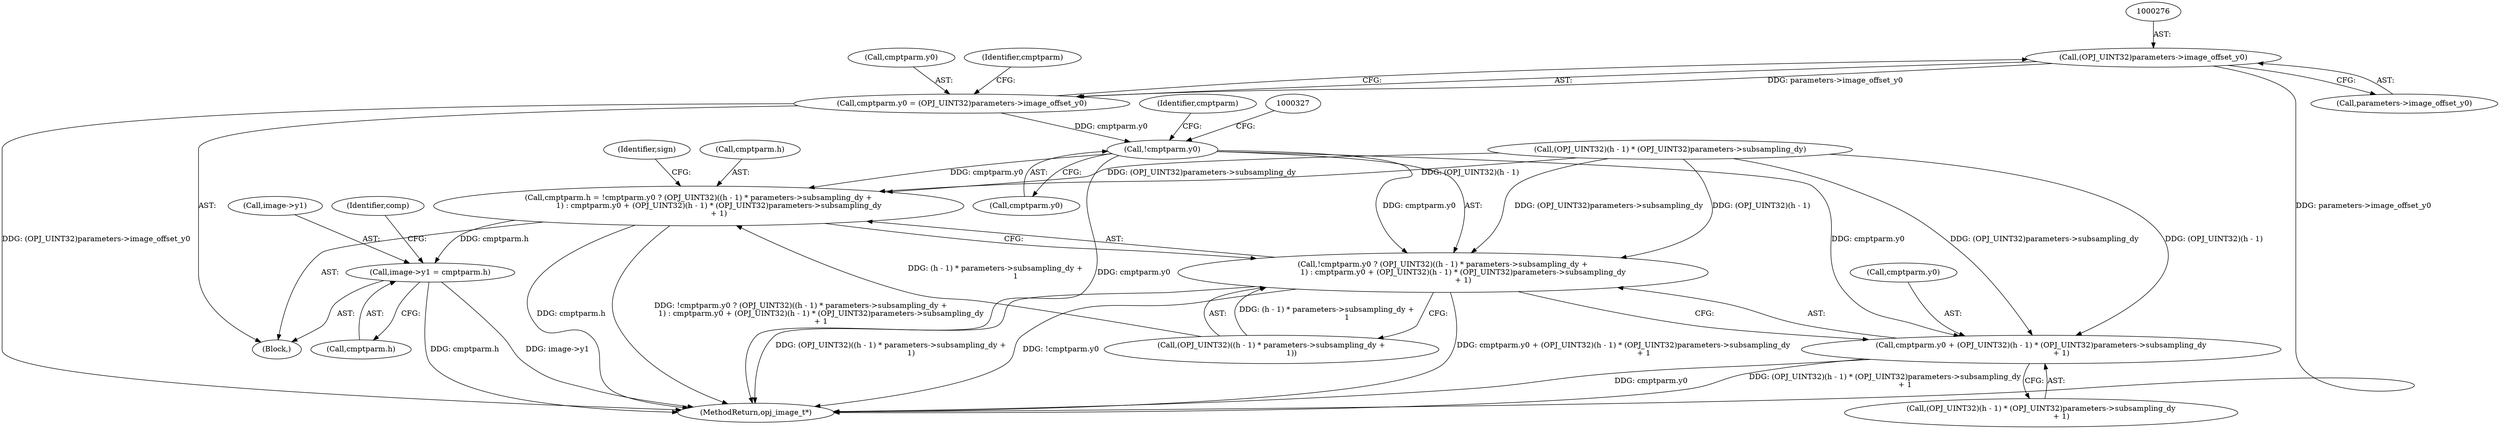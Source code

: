 digraph "0_openjpeg_e5285319229a5d77bf316bb0d3a6cbd3cb8666d9@pointer" {
"1000275" [label="(Call,(OPJ_UINT32)parameters->image_offset_y0)"];
"1000271" [label="(Call,cmptparm.y0 = (OPJ_UINT32)parameters->image_offset_y0)"];
"1000322" [label="(Call,!cmptparm.y0)"];
"1000317" [label="(Call,cmptparm.h = !cmptparm.y0 ? (OPJ_UINT32)((h - 1) * parameters->subsampling_dy +\n                 1) : cmptparm.y0 + (OPJ_UINT32)(h - 1) * (OPJ_UINT32)parameters->subsampling_dy\n                 + 1)"];
"1000495" [label="(Call,image->y1 = cmptparm.h)"];
"1000321" [label="(Call,!cmptparm.y0 ? (OPJ_UINT32)((h - 1) * parameters->subsampling_dy +\n                 1) : cmptparm.y0 + (OPJ_UINT32)(h - 1) * (OPJ_UINT32)parameters->subsampling_dy\n                 + 1)"];
"1000337" [label="(Call,cmptparm.y0 + (OPJ_UINT32)(h - 1) * (OPJ_UINT32)parameters->subsampling_dy\n                 + 1)"];
"1000272" [label="(Call,cmptparm.y0)"];
"1000326" [label="(Call,(OPJ_UINT32)((h - 1) * parameters->subsampling_dy +\n                 1))"];
"1000317" [label="(Call,cmptparm.h = !cmptparm.y0 ? (OPJ_UINT32)((h - 1) * parameters->subsampling_dy +\n                 1) : cmptparm.y0 + (OPJ_UINT32)(h - 1) * (OPJ_UINT32)parameters->subsampling_dy\n                 + 1)"];
"1000496" [label="(Call,image->y1)"];
"1000277" [label="(Call,parameters->image_offset_y0)"];
"1000271" [label="(Call,cmptparm.y0 = (OPJ_UINT32)parameters->image_offset_y0)"];
"1000108" [label="(Block,)"];
"1000499" [label="(Call,cmptparm.h)"];
"1000339" [label="(Identifier,cmptparm)"];
"1000275" [label="(Call,(OPJ_UINT32)parameters->image_offset_y0)"];
"1000338" [label="(Call,cmptparm.y0)"];
"1000322" [label="(Call,!cmptparm.y0)"];
"1000318" [label="(Call,cmptparm.h)"];
"1000282" [label="(Identifier,cmptparm)"];
"1000323" [label="(Call,cmptparm.y0)"];
"1000503" [label="(Identifier,comp)"];
"1000341" [label="(Call,(OPJ_UINT32)(h - 1) * (OPJ_UINT32)parameters->subsampling_dy\n                 + 1)"];
"1000337" [label="(Call,cmptparm.y0 + (OPJ_UINT32)(h - 1) * (OPJ_UINT32)parameters->subsampling_dy\n                 + 1)"];
"1000321" [label="(Call,!cmptparm.y0 ? (OPJ_UINT32)((h - 1) * parameters->subsampling_dy +\n                 1) : cmptparm.y0 + (OPJ_UINT32)(h - 1) * (OPJ_UINT32)parameters->subsampling_dy\n                 + 1)"];
"1000356" [label="(Identifier,sign)"];
"1000495" [label="(Call,image->y1 = cmptparm.h)"];
"1000665" [label="(MethodReturn,opj_image_t*)"];
"1000342" [label="(Call,(OPJ_UINT32)(h - 1) * (OPJ_UINT32)parameters->subsampling_dy)"];
"1000275" -> "1000271"  [label="AST: "];
"1000275" -> "1000277"  [label="CFG: "];
"1000276" -> "1000275"  [label="AST: "];
"1000277" -> "1000275"  [label="AST: "];
"1000271" -> "1000275"  [label="CFG: "];
"1000275" -> "1000665"  [label="DDG: parameters->image_offset_y0"];
"1000275" -> "1000271"  [label="DDG: parameters->image_offset_y0"];
"1000271" -> "1000108"  [label="AST: "];
"1000272" -> "1000271"  [label="AST: "];
"1000282" -> "1000271"  [label="CFG: "];
"1000271" -> "1000665"  [label="DDG: (OPJ_UINT32)parameters->image_offset_y0"];
"1000271" -> "1000322"  [label="DDG: cmptparm.y0"];
"1000322" -> "1000321"  [label="AST: "];
"1000322" -> "1000323"  [label="CFG: "];
"1000323" -> "1000322"  [label="AST: "];
"1000327" -> "1000322"  [label="CFG: "];
"1000339" -> "1000322"  [label="CFG: "];
"1000322" -> "1000665"  [label="DDG: cmptparm.y0"];
"1000322" -> "1000317"  [label="DDG: cmptparm.y0"];
"1000322" -> "1000321"  [label="DDG: cmptparm.y0"];
"1000322" -> "1000337"  [label="DDG: cmptparm.y0"];
"1000317" -> "1000108"  [label="AST: "];
"1000317" -> "1000321"  [label="CFG: "];
"1000318" -> "1000317"  [label="AST: "];
"1000321" -> "1000317"  [label="AST: "];
"1000356" -> "1000317"  [label="CFG: "];
"1000317" -> "1000665"  [label="DDG: cmptparm.h"];
"1000317" -> "1000665"  [label="DDG: !cmptparm.y0 ? (OPJ_UINT32)((h - 1) * parameters->subsampling_dy +\n                 1) : cmptparm.y0 + (OPJ_UINT32)(h - 1) * (OPJ_UINT32)parameters->subsampling_dy\n                 + 1"];
"1000326" -> "1000317"  [label="DDG: (h - 1) * parameters->subsampling_dy +\n                 1"];
"1000342" -> "1000317"  [label="DDG: (OPJ_UINT32)(h - 1)"];
"1000342" -> "1000317"  [label="DDG: (OPJ_UINT32)parameters->subsampling_dy"];
"1000317" -> "1000495"  [label="DDG: cmptparm.h"];
"1000495" -> "1000108"  [label="AST: "];
"1000495" -> "1000499"  [label="CFG: "];
"1000496" -> "1000495"  [label="AST: "];
"1000499" -> "1000495"  [label="AST: "];
"1000503" -> "1000495"  [label="CFG: "];
"1000495" -> "1000665"  [label="DDG: image->y1"];
"1000495" -> "1000665"  [label="DDG: cmptparm.h"];
"1000321" -> "1000326"  [label="CFG: "];
"1000321" -> "1000337"  [label="CFG: "];
"1000326" -> "1000321"  [label="AST: "];
"1000337" -> "1000321"  [label="AST: "];
"1000321" -> "1000665"  [label="DDG: (OPJ_UINT32)((h - 1) * parameters->subsampling_dy +\n                 1)"];
"1000321" -> "1000665"  [label="DDG: !cmptparm.y0"];
"1000321" -> "1000665"  [label="DDG: cmptparm.y0 + (OPJ_UINT32)(h - 1) * (OPJ_UINT32)parameters->subsampling_dy\n                 + 1"];
"1000326" -> "1000321"  [label="DDG: (h - 1) * parameters->subsampling_dy +\n                 1"];
"1000342" -> "1000321"  [label="DDG: (OPJ_UINT32)(h - 1)"];
"1000342" -> "1000321"  [label="DDG: (OPJ_UINT32)parameters->subsampling_dy"];
"1000337" -> "1000341"  [label="CFG: "];
"1000338" -> "1000337"  [label="AST: "];
"1000341" -> "1000337"  [label="AST: "];
"1000337" -> "1000665"  [label="DDG: cmptparm.y0"];
"1000337" -> "1000665"  [label="DDG: (OPJ_UINT32)(h - 1) * (OPJ_UINT32)parameters->subsampling_dy\n                 + 1"];
"1000342" -> "1000337"  [label="DDG: (OPJ_UINT32)(h - 1)"];
"1000342" -> "1000337"  [label="DDG: (OPJ_UINT32)parameters->subsampling_dy"];
}

